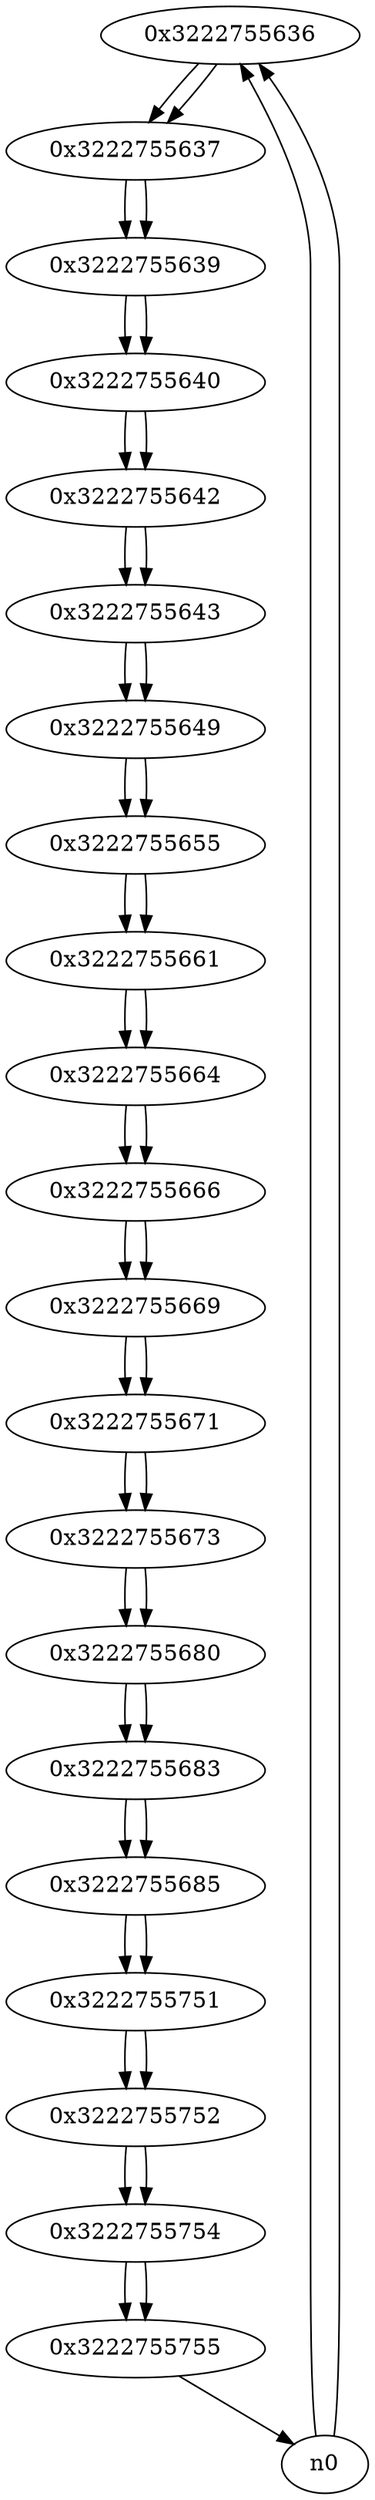 digraph G{
/* nodes */
  n1 [label="0x3222755636"]
  n2 [label="0x3222755637"]
  n3 [label="0x3222755639"]
  n4 [label="0x3222755640"]
  n5 [label="0x3222755642"]
  n6 [label="0x3222755643"]
  n7 [label="0x3222755649"]
  n8 [label="0x3222755655"]
  n9 [label="0x3222755661"]
  n10 [label="0x3222755664"]
  n11 [label="0x3222755666"]
  n12 [label="0x3222755669"]
  n13 [label="0x3222755671"]
  n14 [label="0x3222755673"]
  n15 [label="0x3222755680"]
  n16 [label="0x3222755683"]
  n17 [label="0x3222755685"]
  n18 [label="0x3222755751"]
  n19 [label="0x3222755752"]
  n20 [label="0x3222755754"]
  n21 [label="0x3222755755"]
/* edges */
n1 -> n2;
n0 -> n1;
n0 -> n1;
n2 -> n3;
n1 -> n2;
n3 -> n4;
n2 -> n3;
n4 -> n5;
n3 -> n4;
n5 -> n6;
n4 -> n5;
n6 -> n7;
n5 -> n6;
n7 -> n8;
n6 -> n7;
n8 -> n9;
n7 -> n8;
n9 -> n10;
n8 -> n9;
n10 -> n11;
n9 -> n10;
n11 -> n12;
n10 -> n11;
n12 -> n13;
n11 -> n12;
n13 -> n14;
n12 -> n13;
n14 -> n15;
n13 -> n14;
n15 -> n16;
n14 -> n15;
n16 -> n17;
n15 -> n16;
n17 -> n18;
n16 -> n17;
n18 -> n19;
n17 -> n18;
n19 -> n20;
n18 -> n19;
n20 -> n21;
n19 -> n20;
n21 -> n0;
n20 -> n21;
}
